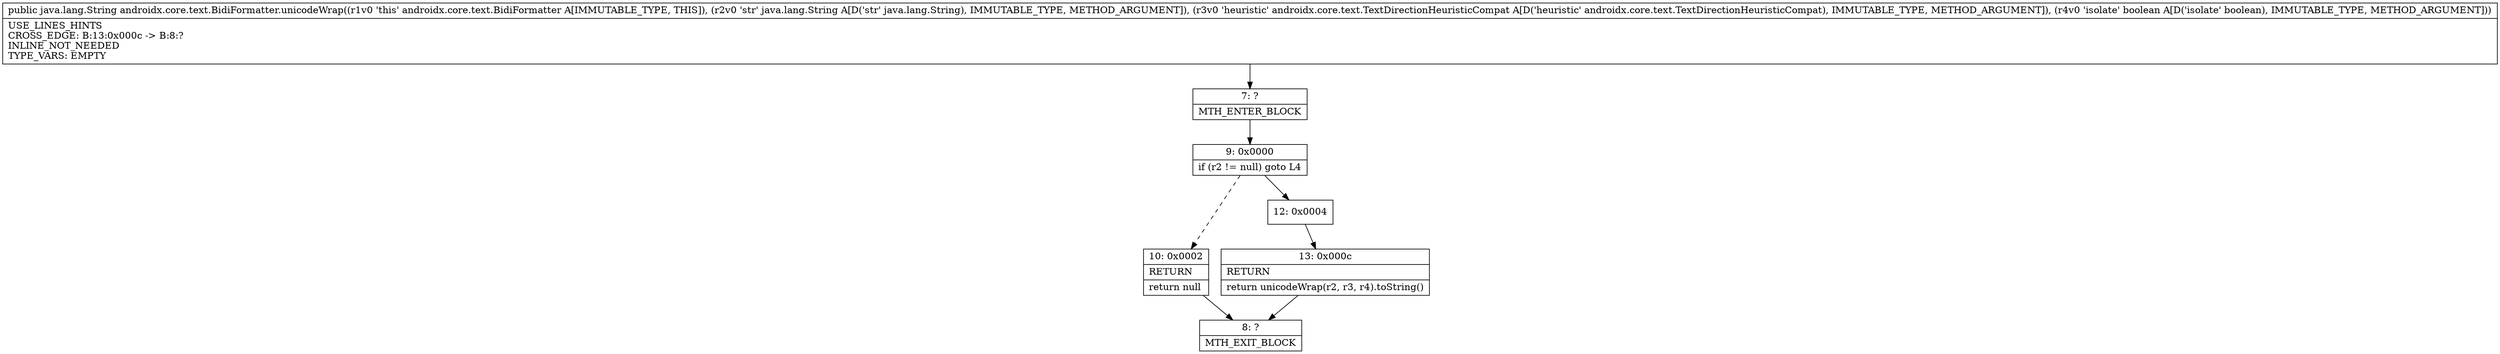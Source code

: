 digraph "CFG forandroidx.core.text.BidiFormatter.unicodeWrap(Ljava\/lang\/String;Landroidx\/core\/text\/TextDirectionHeuristicCompat;Z)Ljava\/lang\/String;" {
Node_7 [shape=record,label="{7\:\ ?|MTH_ENTER_BLOCK\l}"];
Node_9 [shape=record,label="{9\:\ 0x0000|if (r2 != null) goto L4\l}"];
Node_10 [shape=record,label="{10\:\ 0x0002|RETURN\l|return null\l}"];
Node_8 [shape=record,label="{8\:\ ?|MTH_EXIT_BLOCK\l}"];
Node_12 [shape=record,label="{12\:\ 0x0004}"];
Node_13 [shape=record,label="{13\:\ 0x000c|RETURN\l|return unicodeWrap(r2, r3, r4).toString()\l}"];
MethodNode[shape=record,label="{public java.lang.String androidx.core.text.BidiFormatter.unicodeWrap((r1v0 'this' androidx.core.text.BidiFormatter A[IMMUTABLE_TYPE, THIS]), (r2v0 'str' java.lang.String A[D('str' java.lang.String), IMMUTABLE_TYPE, METHOD_ARGUMENT]), (r3v0 'heuristic' androidx.core.text.TextDirectionHeuristicCompat A[D('heuristic' androidx.core.text.TextDirectionHeuristicCompat), IMMUTABLE_TYPE, METHOD_ARGUMENT]), (r4v0 'isolate' boolean A[D('isolate' boolean), IMMUTABLE_TYPE, METHOD_ARGUMENT]))  | USE_LINES_HINTS\lCROSS_EDGE: B:13:0x000c \-\> B:8:?\lINLINE_NOT_NEEDED\lTYPE_VARS: EMPTY\l}"];
MethodNode -> Node_7;Node_7 -> Node_9;
Node_9 -> Node_10[style=dashed];
Node_9 -> Node_12;
Node_10 -> Node_8;
Node_12 -> Node_13;
Node_13 -> Node_8;
}

